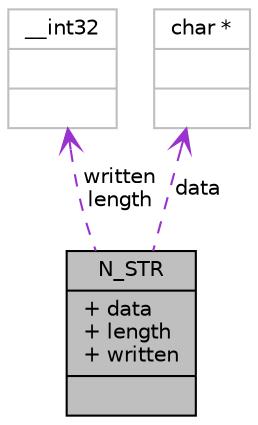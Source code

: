 digraph G
{
  edge [fontname="Helvetica",fontsize="10",labelfontname="Helvetica",labelfontsize="10"];
  node [fontname="Helvetica",fontsize="10",shape=record];
  Node1 [label="{N_STR\n|+ data\l+ length\l+ written\l|}",height=0.2,width=0.4,color="black", fillcolor="grey75", style="filled" fontcolor="black"];
  Node2 -> Node1 [dir=back,color="darkorchid3",fontsize="10",style="dashed",label="written\nlength",arrowtail="open",fontname="Helvetica"];
  Node2 [label="{__int32\n||}",height=0.2,width=0.4,color="grey75", fillcolor="white", style="filled"];
  Node3 -> Node1 [dir=back,color="darkorchid3",fontsize="10",style="dashed",label="data",arrowtail="open",fontname="Helvetica"];
  Node3 [label="{char *\n||}",height=0.2,width=0.4,color="grey75", fillcolor="white", style="filled"];
}
